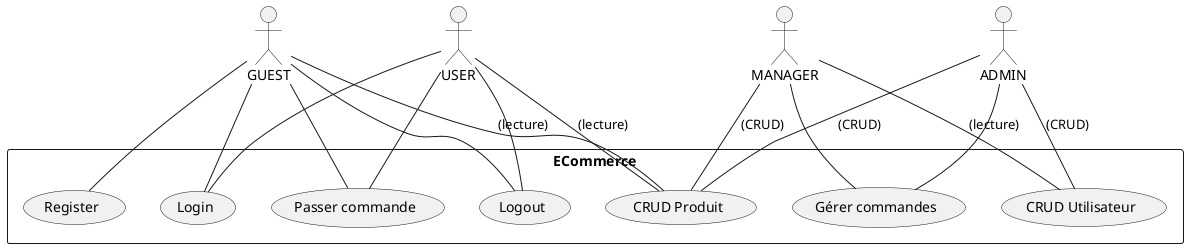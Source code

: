 @startuml UseCase
actor "GUEST" as Guest
actor "USER" as User
actor "MANAGER" as Manager
actor "ADMIN" as Admin

rectangle ECommerce {
    usecase "Register" as UC_Register
    usecase "Login" as UC_Login
    usecase "Logout" as UC_Logout
    usecase "CRUD Utilisateur" as UC_UserCRUD
    usecase "CRUD Produit" as UC_ProductCRUD
    usecase "Passer commande" as UC_CreateOrder
    usecase "Gérer commandes" as UC_ManageOrders
}

Guest -- UC_Register
Guest -- UC_Login
Guest -- UC_Logout
Guest -- UC_ProductCRUD : (lecture)
Guest -- UC_CreateOrder

User -- UC_Login
User -- UC_Logout
User -- UC_ProductCRUD : (lecture)
User -- UC_CreateOrder

Manager -- UC_ProductCRUD : (CRUD)
Manager -- UC_ManageOrders
Manager -- UC_UserCRUD : (lecture)

Admin -- UC_UserCRUD : (CRUD)
Admin -- UC_ProductCRUD : (CRUD)
Admin -- UC_ManageOrders
@enduml